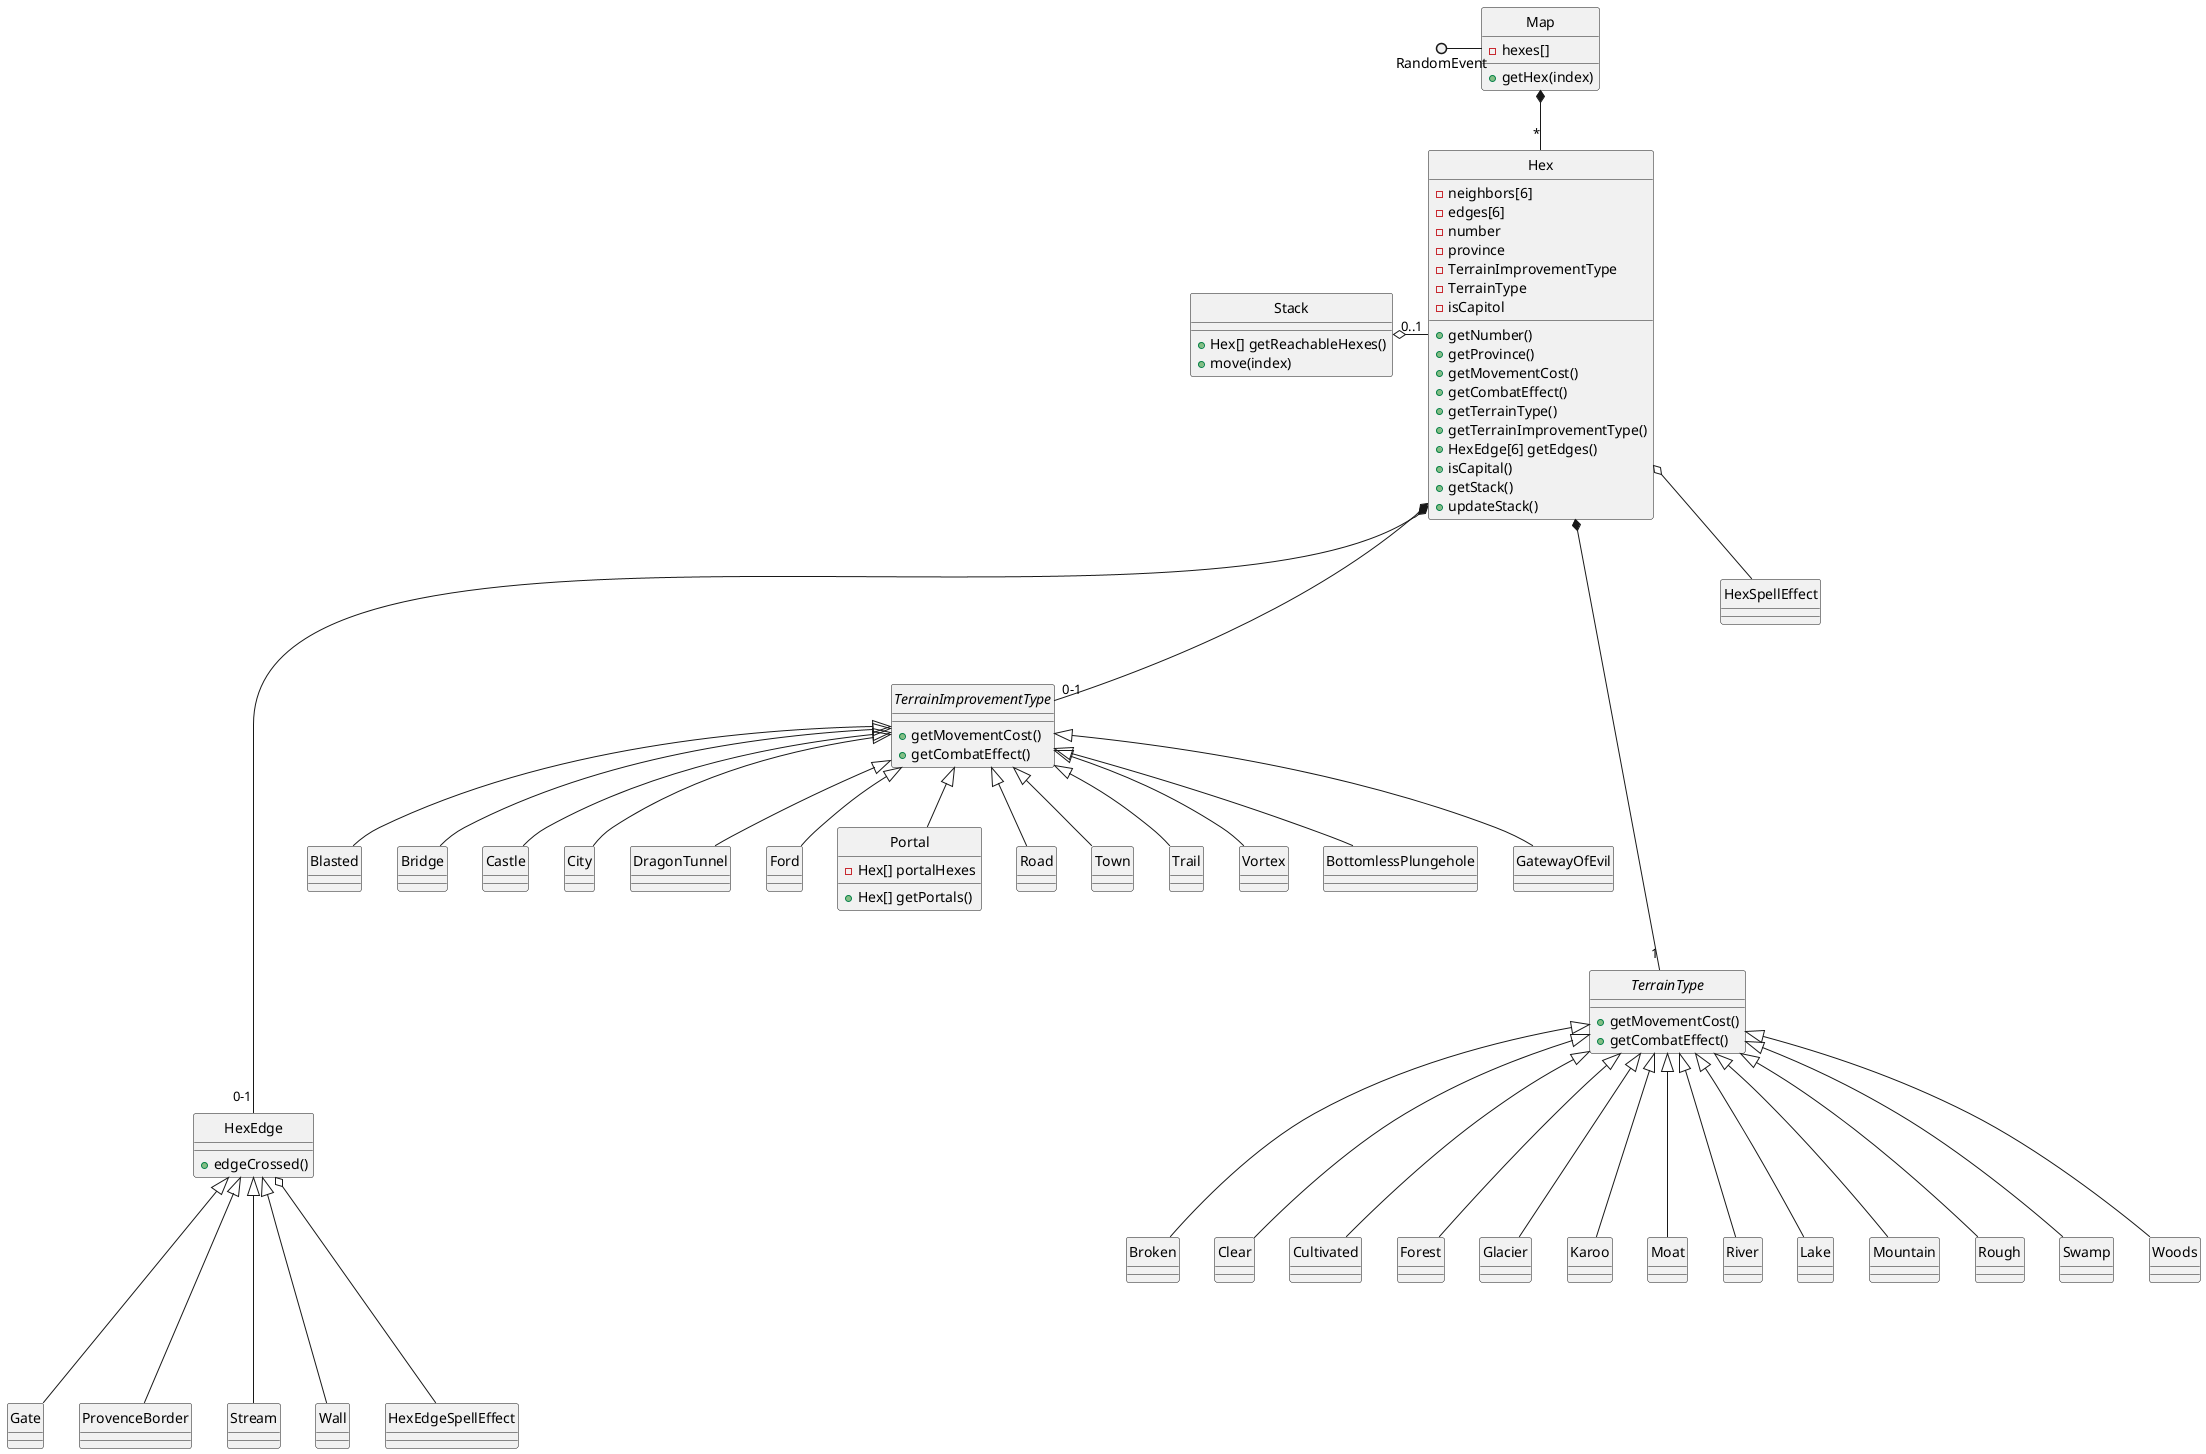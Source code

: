 @startuml
hide circle

class Map {
-hexes[]
+getHex(index)
}

class Hex {
-neighbors[6]
-edges[6]
-number
-province
-TerrainImprovementType
-TerrainType
-isCapitol
+getNumber()
+getProvince()
+getMovementCost()
+getCombatEffect()
+getTerrainType()
+getTerrainImprovementType()
+HexEdge[6] getEdges()
+isCapital()
+getStack()
+updateStack()
}

class Stack {
	+Hex[] getReachableHexes()
	+move(index)
}

class HexEdge {
+edgeCrossed()
}

interface TerrainImprovementType {
+getMovementCost()
+getCombatEffect()
}

interface TerrainType {
+getMovementCost()
+getCombatEffect()
}

class Blasted
class Bridge
class Gate
class Broken
class Castle
class City
class Clear
class Cultivated
class DragonTunnel
class Ford
class Forest
class Glacier
class Karoo
class Moat
class River
class Lake
class Mountain
class Portal {
    -Hex[] portalHexes
    +Hex[] getPortals()
}
class ProvenceBorder
class Road
class Rough
class Stream
class Swamp
class Town
class Trail
class Vortex
class Wall
class Woods
class BottomlessPlungehole
class GatewayOfEvil
class HexEdgeSpellEffect
class     HexSpellEffect

RandomEvent ()- Map


Map *-- "*" Hex
Stack "0..1" o- Hex


Hex *----- "1" TerrainType
Hex *--- "0-1" TerrainImprovementType
Hex *------ "0-1" HexEdge 
Hex o-- HexSpellEffect

TerrainImprovementType <|-- Blasted
TerrainImprovementType <|-- Bridge
TerrainImprovementType <|-- Castle
TerrainImprovementType <|-- City
TerrainImprovementType <|-- DragonTunnel
TerrainImprovementType <|-- Ford
TerrainImprovementType <|-- Portal
TerrainImprovementType <|-- Road
TerrainImprovementType <|-- Town
TerrainImprovementType <|-- Trail
TerrainImprovementType <|-- Vortex
TerrainImprovementType <|-- BottomlessPlungehole
TerrainImprovementType <|-- GatewayOfEvil

TerrainType <|--- Broken
TerrainType <|--- Clear
TerrainType <|--- Cultivated
TerrainType <|--- Forest
TerrainType <|--- Glacier
TerrainType <|--- Karoo
TerrainType <|--- River
TerrainType <|--- Lake
TerrainType <|--- Moat
TerrainType <|--- Mountain
TerrainType <|--- Rough
TerrainType <|--- Swamp
TerrainType <|--- Woods

HexEdge <|---- ProvenceBorder
HexEdge <|---- Stream
HexEdge <|---- Wall
HexEdge  o---- HexEdgeSpellEffect
HexEdge <|---- Gate
@enduml
